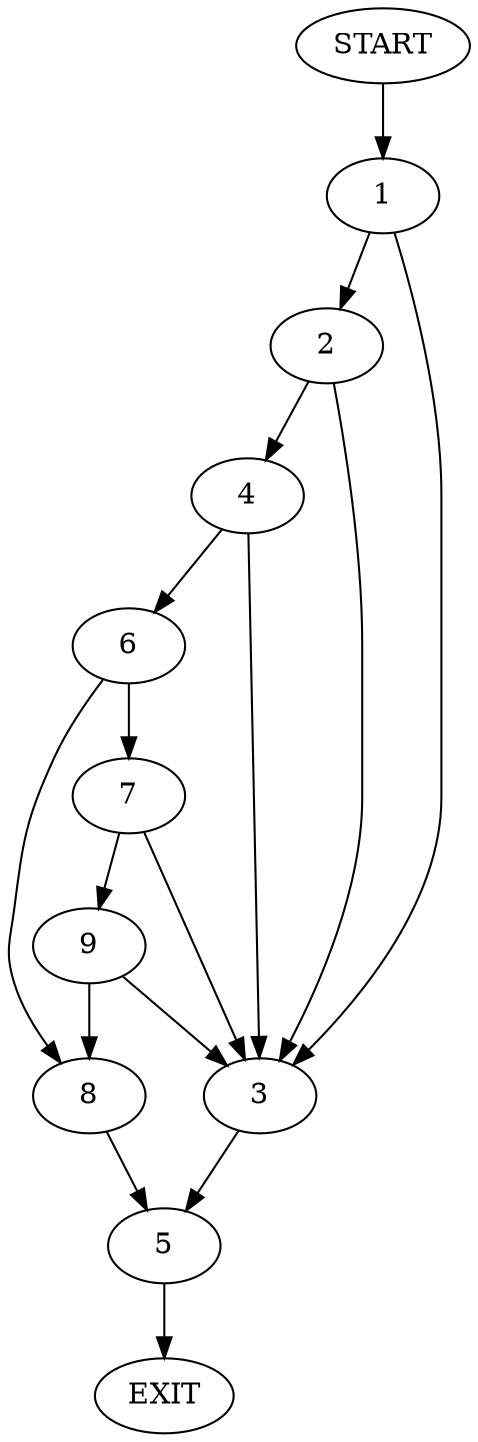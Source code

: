 digraph {
0 [label="START"]
10 [label="EXIT"]
0 -> 1
1 -> 2
1 -> 3
2 -> 4
2 -> 3
3 -> 5
4 -> 3
4 -> 6
6 -> 7
6 -> 8
7 -> 9
7 -> 3
8 -> 5
9 -> 8
9 -> 3
5 -> 10
}
